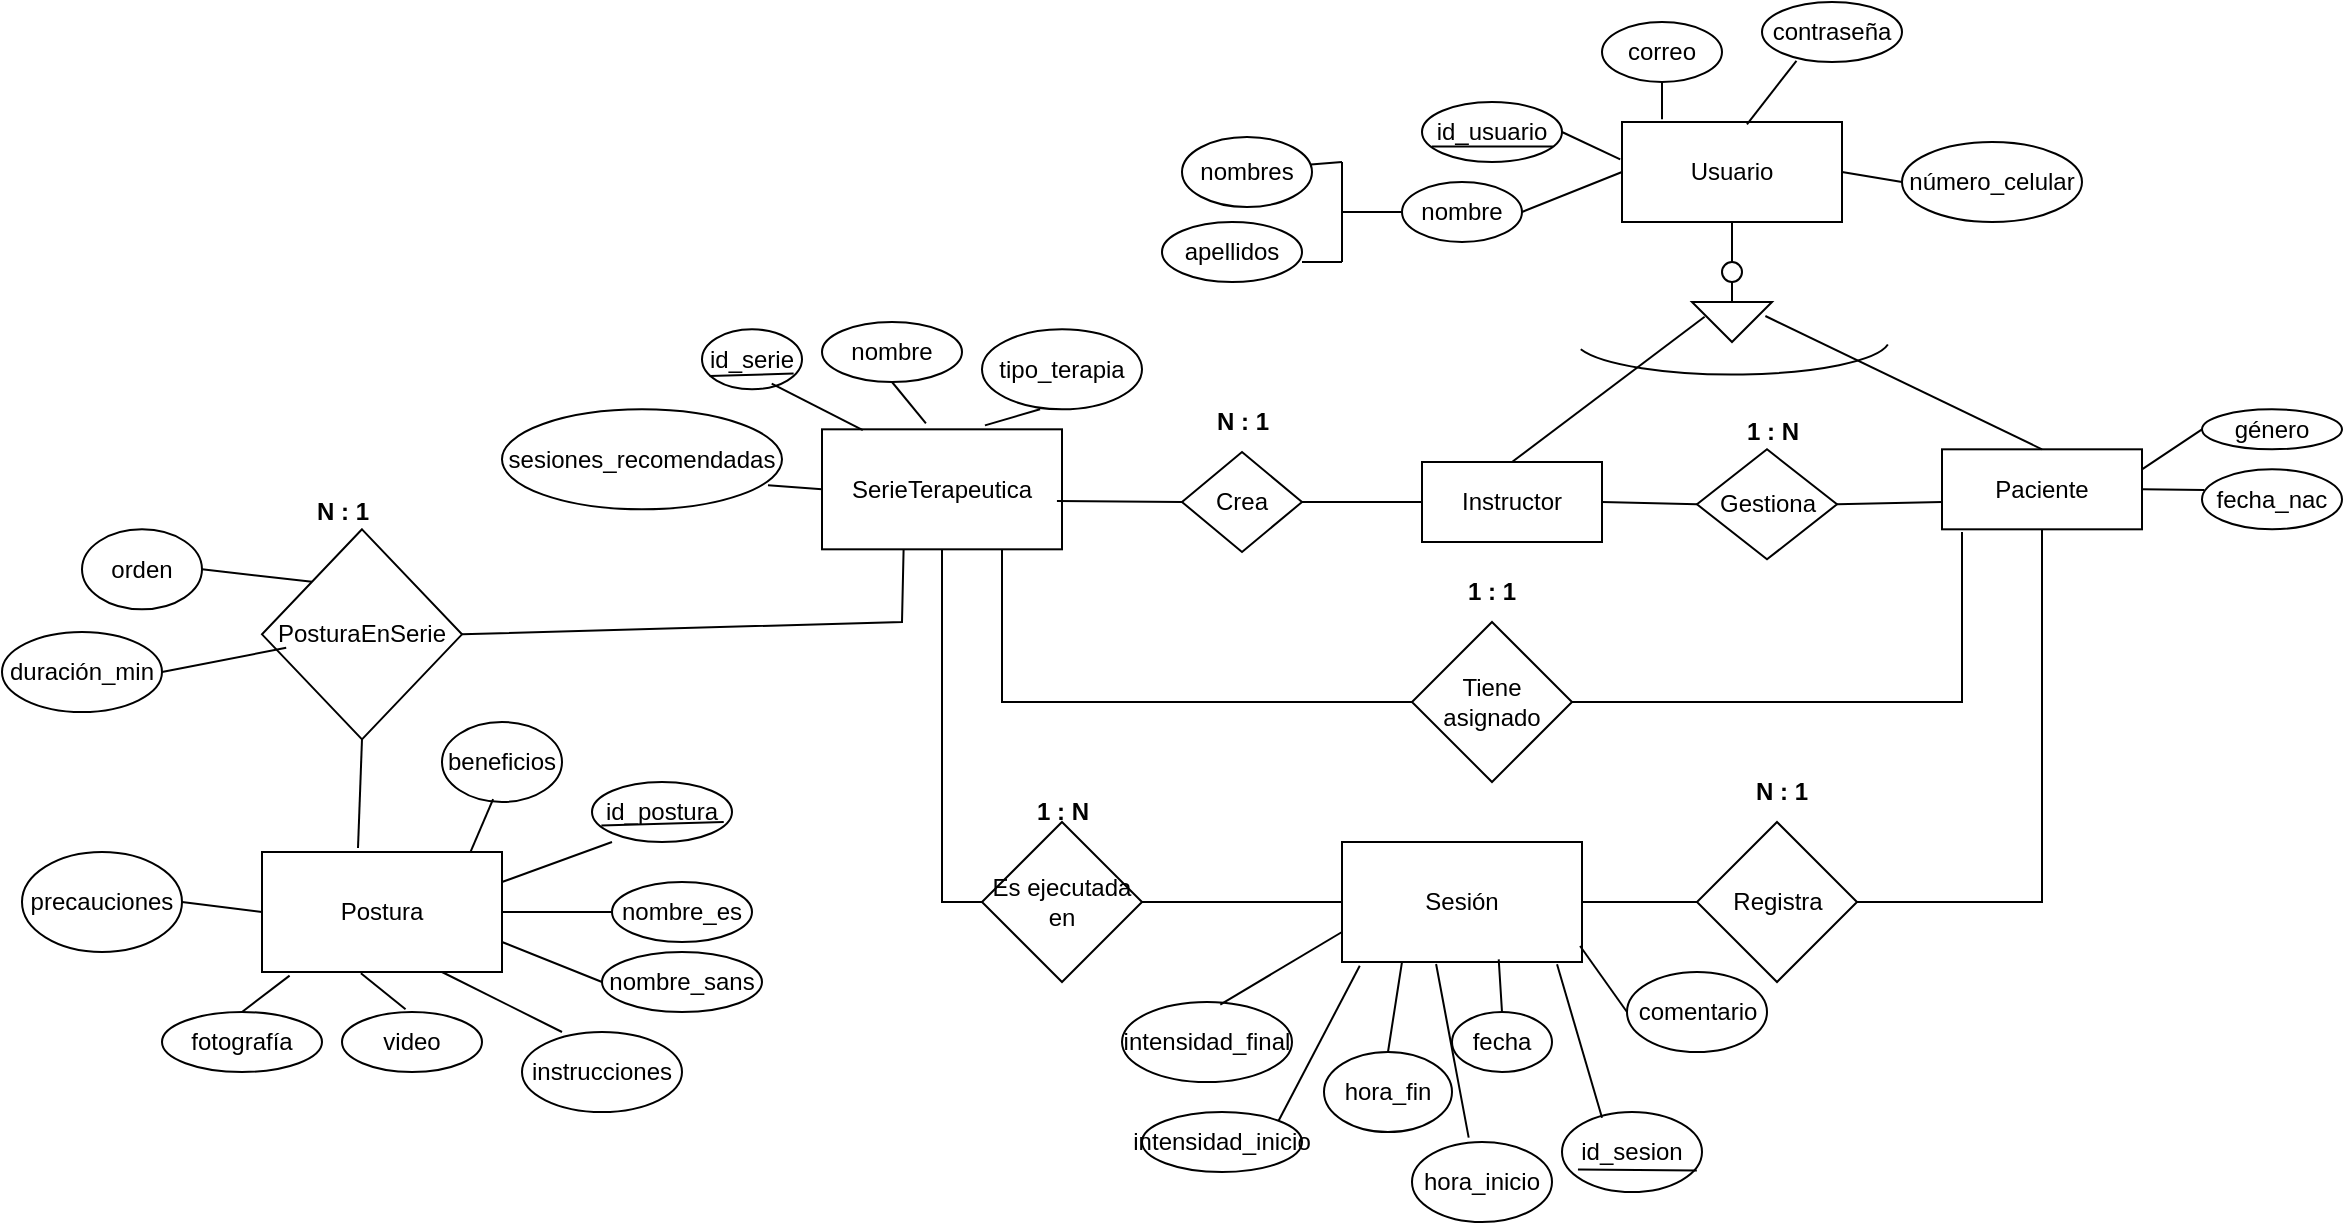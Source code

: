 <mxfile version="26.2.2">
  <diagram id="lAZnloyvhYRKS22VB88z" name="Página-2">
    <mxGraphModel dx="1855" dy="632" grid="1" gridSize="10" guides="1" tooltips="1" connect="1" arrows="1" fold="1" page="1" pageScale="1" pageWidth="827" pageHeight="1169" math="0" shadow="0">
      <root>
        <mxCell id="0" />
        <mxCell id="1" parent="0" />
        <mxCell id="BtsOsqSpoS8FUeU52O5m-1" value="Usuario" style="rounded=0;whiteSpace=wrap;html=1;" parent="1" vertex="1">
          <mxGeometry x="200" y="70" width="110" height="50" as="geometry" />
        </mxCell>
        <mxCell id="BtsOsqSpoS8FUeU52O5m-2" value="id_usuario" style="ellipse;whiteSpace=wrap;html=1;" parent="1" vertex="1">
          <mxGeometry x="100" y="60" width="70" height="30" as="geometry" />
        </mxCell>
        <mxCell id="BtsOsqSpoS8FUeU52O5m-3" value="" style="endArrow=none;html=1;rounded=0;entryX=0.935;entryY=0.74;entryDx=0;entryDy=0;exitX=0.07;exitY=0.74;exitDx=0;exitDy=0;exitPerimeter=0;entryPerimeter=0;" parent="1" source="BtsOsqSpoS8FUeU52O5m-2" target="BtsOsqSpoS8FUeU52O5m-2" edge="1">
          <mxGeometry width="50" height="50" relative="1" as="geometry">
            <mxPoint x="350" y="250.96" as="sourcePoint" />
            <mxPoint x="470" y="250" as="targetPoint" />
          </mxGeometry>
        </mxCell>
        <mxCell id="BtsOsqSpoS8FUeU52O5m-4" value="" style="endArrow=none;html=1;rounded=0;exitX=1;exitY=0.5;exitDx=0;exitDy=0;entryX=-0.008;entryY=0.373;entryDx=0;entryDy=0;entryPerimeter=0;" parent="1" source="BtsOsqSpoS8FUeU52O5m-2" target="BtsOsqSpoS8FUeU52O5m-1" edge="1">
          <mxGeometry width="50" height="50" relative="1" as="geometry">
            <mxPoint x="310" y="220" as="sourcePoint" />
            <mxPoint x="360" y="170" as="targetPoint" />
          </mxGeometry>
        </mxCell>
        <mxCell id="BtsOsqSpoS8FUeU52O5m-5" value="nombre" style="ellipse;whiteSpace=wrap;html=1;" parent="1" vertex="1">
          <mxGeometry x="90" y="100" width="60" height="30" as="geometry" />
        </mxCell>
        <mxCell id="BtsOsqSpoS8FUeU52O5m-6" value="" style="endArrow=none;html=1;rounded=0;exitX=1;exitY=0.5;exitDx=0;exitDy=0;entryX=0;entryY=0.5;entryDx=0;entryDy=0;" parent="1" source="BtsOsqSpoS8FUeU52O5m-5" target="BtsOsqSpoS8FUeU52O5m-1" edge="1">
          <mxGeometry width="50" height="50" relative="1" as="geometry">
            <mxPoint x="310" y="220" as="sourcePoint" />
            <mxPoint x="360" y="170" as="targetPoint" />
          </mxGeometry>
        </mxCell>
        <mxCell id="BtsOsqSpoS8FUeU52O5m-7" value="correo" style="ellipse;whiteSpace=wrap;html=1;" parent="1" vertex="1">
          <mxGeometry x="190" y="20" width="60" height="30" as="geometry" />
        </mxCell>
        <mxCell id="BtsOsqSpoS8FUeU52O5m-8" value="" style="endArrow=none;html=1;rounded=0;exitX=0.5;exitY=1;exitDx=0;exitDy=0;entryX=0.182;entryY=-0.027;entryDx=0;entryDy=0;entryPerimeter=0;" parent="1" source="BtsOsqSpoS8FUeU52O5m-7" target="BtsOsqSpoS8FUeU52O5m-1" edge="1">
          <mxGeometry width="50" height="50" relative="1" as="geometry">
            <mxPoint x="310" y="220" as="sourcePoint" />
            <mxPoint x="360" y="170" as="targetPoint" />
          </mxGeometry>
        </mxCell>
        <mxCell id="BtsOsqSpoS8FUeU52O5m-9" value="contraseña" style="ellipse;whiteSpace=wrap;html=1;" parent="1" vertex="1">
          <mxGeometry x="270" y="10" width="70" height="30" as="geometry" />
        </mxCell>
        <mxCell id="BtsOsqSpoS8FUeU52O5m-11" value="" style="endArrow=none;html=1;rounded=0;exitX=0.246;exitY=0.98;exitDx=0;exitDy=0;entryX=0.568;entryY=0.023;entryDx=0;entryDy=0;exitPerimeter=0;entryPerimeter=0;" parent="1" source="BtsOsqSpoS8FUeU52O5m-9" target="BtsOsqSpoS8FUeU52O5m-1" edge="1">
          <mxGeometry width="50" height="50" relative="1" as="geometry">
            <mxPoint x="310" y="220" as="sourcePoint" />
            <mxPoint x="360" y="170" as="targetPoint" />
          </mxGeometry>
        </mxCell>
        <mxCell id="BtsOsqSpoS8FUeU52O5m-12" value="Instructor" style="rounded=0;whiteSpace=wrap;html=1;" parent="1" vertex="1">
          <mxGeometry x="100" y="240" width="90" height="40" as="geometry" />
        </mxCell>
        <mxCell id="BtsOsqSpoS8FUeU52O5m-16" value="Paciente" style="rounded=0;whiteSpace=wrap;html=1;" parent="1" vertex="1">
          <mxGeometry x="360" y="233.66" width="100" height="40" as="geometry" />
        </mxCell>
        <mxCell id="BtsOsqSpoS8FUeU52O5m-17" value="" style="verticalLabelPosition=bottom;verticalAlign=top;html=1;shape=mxgraph.basic.arc;startAngle=0.523;endAngle=0.955;rotation=-90;" parent="1" vertex="1">
          <mxGeometry x="237.5" y="100" width="35" height="157.5" as="geometry" />
        </mxCell>
        <mxCell id="BtsOsqSpoS8FUeU52O5m-19" value="" style="ellipse;whiteSpace=wrap;html=1;aspect=fixed;" parent="1" vertex="1">
          <mxGeometry x="250" y="140" width="10" height="10" as="geometry" />
        </mxCell>
        <mxCell id="BtsOsqSpoS8FUeU52O5m-20" value="" style="endArrow=none;html=1;rounded=0;entryX=0.5;entryY=1;entryDx=0;entryDy=0;exitX=0.5;exitY=0;exitDx=0;exitDy=0;" parent="1" source="BtsOsqSpoS8FUeU52O5m-19" target="BtsOsqSpoS8FUeU52O5m-1" edge="1">
          <mxGeometry width="50" height="50" relative="1" as="geometry">
            <mxPoint x="250" y="200" as="sourcePoint" />
            <mxPoint x="300" y="150" as="targetPoint" />
          </mxGeometry>
        </mxCell>
        <mxCell id="BtsOsqSpoS8FUeU52O5m-21" value="" style="triangle;whiteSpace=wrap;html=1;rotation=90;" parent="1" vertex="1">
          <mxGeometry x="245" y="150" width="20" height="40" as="geometry" />
        </mxCell>
        <mxCell id="BtsOsqSpoS8FUeU52O5m-22" value="" style="endArrow=none;html=1;rounded=0;exitX=0;exitY=0.5;exitDx=0;exitDy=0;entryX=0.5;entryY=1;entryDx=0;entryDy=0;" parent="1" source="BtsOsqSpoS8FUeU52O5m-21" target="BtsOsqSpoS8FUeU52O5m-19" edge="1">
          <mxGeometry width="50" height="50" relative="1" as="geometry">
            <mxPoint x="270" y="180" as="sourcePoint" />
            <mxPoint x="320" y="130" as="targetPoint" />
          </mxGeometry>
        </mxCell>
        <mxCell id="BtsOsqSpoS8FUeU52O5m-23" value="" style="endArrow=none;html=1;rounded=0;entryX=0.369;entryY=0.842;entryDx=0;entryDy=0;entryPerimeter=0;exitX=0.5;exitY=0;exitDx=0;exitDy=0;" parent="1" source="BtsOsqSpoS8FUeU52O5m-12" target="BtsOsqSpoS8FUeU52O5m-21" edge="1">
          <mxGeometry width="50" height="50" relative="1" as="geometry">
            <mxPoint x="140" y="230" as="sourcePoint" />
            <mxPoint x="190" y="180" as="targetPoint" />
          </mxGeometry>
        </mxCell>
        <mxCell id="BtsOsqSpoS8FUeU52O5m-24" value="" style="endArrow=none;html=1;rounded=0;entryX=0.5;entryY=0;entryDx=0;entryDy=0;exitX=0.35;exitY=0.083;exitDx=0;exitDy=0;exitPerimeter=0;" parent="1" source="BtsOsqSpoS8FUeU52O5m-21" target="BtsOsqSpoS8FUeU52O5m-16" edge="1">
          <mxGeometry width="50" height="50" relative="1" as="geometry">
            <mxPoint x="309.68" y="170.0" as="sourcePoint" />
            <mxPoint x="330" y="153.66" as="targetPoint" />
          </mxGeometry>
        </mxCell>
        <mxCell id="c_n3ffPZWZoebz6HedA8-1" value="Gestiona" style="rhombus;whiteSpace=wrap;html=1;" parent="1" vertex="1">
          <mxGeometry x="237.5" y="233.66" width="70" height="55" as="geometry" />
        </mxCell>
        <mxCell id="c_n3ffPZWZoebz6HedA8-5" value="" style="endArrow=none;html=1;rounded=0;exitX=1;exitY=0.5;exitDx=0;exitDy=0;entryX=0;entryY=0.5;entryDx=0;entryDy=0;" parent="1" source="BtsOsqSpoS8FUeU52O5m-12" target="c_n3ffPZWZoebz6HedA8-1" edge="1">
          <mxGeometry width="50" height="50" relative="1" as="geometry">
            <mxPoint x="370" y="270" as="sourcePoint" />
            <mxPoint x="420" y="220" as="targetPoint" />
            <Array as="points" />
          </mxGeometry>
        </mxCell>
        <mxCell id="c_n3ffPZWZoebz6HedA8-6" value="" style="endArrow=none;html=1;rounded=0;exitX=1;exitY=0.5;exitDx=0;exitDy=0;entryX=0;entryY=0.659;entryDx=0;entryDy=0;entryPerimeter=0;" parent="1" source="c_n3ffPZWZoebz6HedA8-1" target="BtsOsqSpoS8FUeU52O5m-16" edge="1">
          <mxGeometry width="50" height="50" relative="1" as="geometry">
            <mxPoint x="320" y="341.16" as="sourcePoint" />
            <mxPoint x="370" y="273.66" as="targetPoint" />
            <Array as="points" />
          </mxGeometry>
        </mxCell>
        <mxCell id="c_n3ffPZWZoebz6HedA8-7" value="&lt;b&gt;1 : N&lt;/b&gt;" style="text;html=1;align=center;verticalAlign=middle;resizable=0;points=[];autosize=1;strokeColor=none;fillColor=none;" parent="1" vertex="1">
          <mxGeometry x="250" y="210" width="50" height="30" as="geometry" />
        </mxCell>
        <mxCell id="rjI9Mzc1XHFWcVS8jRBN-1" value="fecha_nac" style="ellipse;whiteSpace=wrap;html=1;" parent="1" vertex="1">
          <mxGeometry x="490" y="243.66" width="70" height="30" as="geometry" />
        </mxCell>
        <mxCell id="rjI9Mzc1XHFWcVS8jRBN-2" value="" style="endArrow=none;html=1;rounded=0;entryX=0.017;entryY=0.344;entryDx=0;entryDy=0;entryPerimeter=0;exitX=1;exitY=0.5;exitDx=0;exitDy=0;" parent="1" source="BtsOsqSpoS8FUeU52O5m-16" target="rjI9Mzc1XHFWcVS8jRBN-1" edge="1">
          <mxGeometry width="50" height="50" relative="1" as="geometry">
            <mxPoint x="400" y="203.66" as="sourcePoint" />
            <mxPoint x="450" y="153.66" as="targetPoint" />
          </mxGeometry>
        </mxCell>
        <mxCell id="NIFG1Vfks2P-AFJQT_E5-1" value="género" style="ellipse;whiteSpace=wrap;html=1;" parent="1" vertex="1">
          <mxGeometry x="490" y="213.66" width="70" height="20" as="geometry" />
        </mxCell>
        <mxCell id="NIFG1Vfks2P-AFJQT_E5-2" value="" style="endArrow=none;html=1;rounded=0;entryX=0;entryY=0.5;entryDx=0;entryDy=0;exitX=1;exitY=0.25;exitDx=0;exitDy=0;" parent="1" source="BtsOsqSpoS8FUeU52O5m-16" target="NIFG1Vfks2P-AFJQT_E5-1" edge="1">
          <mxGeometry width="50" height="50" relative="1" as="geometry">
            <mxPoint x="400" y="203.66" as="sourcePoint" />
            <mxPoint x="450" y="153.66" as="targetPoint" />
          </mxGeometry>
        </mxCell>
        <mxCell id="NIFG1Vfks2P-AFJQT_E5-3" value="Crea" style="rhombus;whiteSpace=wrap;html=1;" parent="1" vertex="1">
          <mxGeometry x="-20" y="235" width="60" height="50" as="geometry" />
        </mxCell>
        <mxCell id="NIFG1Vfks2P-AFJQT_E5-6" value="&lt;b&gt;N : 1&lt;/b&gt;" style="text;html=1;align=center;verticalAlign=middle;resizable=0;points=[];autosize=1;strokeColor=none;fillColor=none;" parent="1" vertex="1">
          <mxGeometry x="-15" y="205" width="50" height="30" as="geometry" />
        </mxCell>
        <mxCell id="NIFG1Vfks2P-AFJQT_E5-8" value="SerieTerapeutica" style="rounded=0;whiteSpace=wrap;html=1;" parent="1" vertex="1">
          <mxGeometry x="-200" y="223.66" width="120" height="60" as="geometry" />
        </mxCell>
        <mxCell id="NIFG1Vfks2P-AFJQT_E5-9" value="id_serie" style="ellipse;whiteSpace=wrap;html=1;" parent="1" vertex="1">
          <mxGeometry x="-260" y="173.66" width="50" height="30" as="geometry" />
        </mxCell>
        <mxCell id="NIFG1Vfks2P-AFJQT_E5-10" value="" style="endArrow=none;html=1;rounded=0;entryX=0.916;entryY=0.737;entryDx=0;entryDy=0;entryPerimeter=0;exitX=0.076;exitY=0.777;exitDx=0;exitDy=0;exitPerimeter=0;" parent="1" source="NIFG1Vfks2P-AFJQT_E5-9" target="NIFG1Vfks2P-AFJQT_E5-9" edge="1">
          <mxGeometry width="50" height="50" relative="1" as="geometry">
            <mxPoint x="-258.6" y="180.44" as="sourcePoint" />
            <mxPoint x="-210.0" y="180.44" as="targetPoint" />
          </mxGeometry>
        </mxCell>
        <mxCell id="NIFG1Vfks2P-AFJQT_E5-11" value="" style="endArrow=none;html=1;rounded=0;entryX=0.697;entryY=0.905;entryDx=0;entryDy=0;entryPerimeter=0;exitX=0.17;exitY=0.006;exitDx=0;exitDy=0;exitPerimeter=0;" parent="1" source="NIFG1Vfks2P-AFJQT_E5-8" target="NIFG1Vfks2P-AFJQT_E5-9" edge="1">
          <mxGeometry width="50" height="50" relative="1" as="geometry">
            <mxPoint x="-200" y="230" as="sourcePoint" />
            <mxPoint x="-150" y="180" as="targetPoint" />
          </mxGeometry>
        </mxCell>
        <mxCell id="NIFG1Vfks2P-AFJQT_E5-12" value="nombre" style="ellipse;whiteSpace=wrap;html=1;" parent="1" vertex="1">
          <mxGeometry x="-200" y="170" width="70" height="30" as="geometry" />
        </mxCell>
        <mxCell id="NIFG1Vfks2P-AFJQT_E5-13" value="" style="endArrow=none;html=1;rounded=0;entryX=0.5;entryY=1;entryDx=0;entryDy=0;exitX=0.433;exitY=-0.05;exitDx=0;exitDy=0;exitPerimeter=0;" parent="1" source="NIFG1Vfks2P-AFJQT_E5-8" target="NIFG1Vfks2P-AFJQT_E5-12" edge="1">
          <mxGeometry width="50" height="50" relative="1" as="geometry">
            <mxPoint x="120" y="270" as="sourcePoint" />
            <mxPoint x="170" y="220" as="targetPoint" />
          </mxGeometry>
        </mxCell>
        <mxCell id="NIFG1Vfks2P-AFJQT_E5-14" value="tipo_terapia" style="ellipse;whiteSpace=wrap;html=1;" parent="1" vertex="1">
          <mxGeometry x="-120" y="173.66" width="80" height="40" as="geometry" />
        </mxCell>
        <mxCell id="NIFG1Vfks2P-AFJQT_E5-15" value="" style="endArrow=none;html=1;rounded=0;entryX=0.363;entryY=1;entryDx=0;entryDy=0;entryPerimeter=0;exitX=0.679;exitY=-0.033;exitDx=0;exitDy=0;exitPerimeter=0;" parent="1" source="NIFG1Vfks2P-AFJQT_E5-8" target="NIFG1Vfks2P-AFJQT_E5-14" edge="1">
          <mxGeometry width="50" height="50" relative="1" as="geometry">
            <mxPoint x="120" y="300" as="sourcePoint" />
            <mxPoint x="170" y="250" as="targetPoint" />
          </mxGeometry>
        </mxCell>
        <mxCell id="NIFG1Vfks2P-AFJQT_E5-16" value="sesiones_recomendadas" style="ellipse;whiteSpace=wrap;html=1;" parent="1" vertex="1">
          <mxGeometry x="-360" y="213.66" width="140" height="50" as="geometry" />
        </mxCell>
        <mxCell id="NIFG1Vfks2P-AFJQT_E5-17" value="" style="endArrow=none;html=1;rounded=0;entryX=0;entryY=0.5;entryDx=0;entryDy=0;exitX=0.95;exitY=0.76;exitDx=0;exitDy=0;exitPerimeter=0;" parent="1" source="NIFG1Vfks2P-AFJQT_E5-16" target="NIFG1Vfks2P-AFJQT_E5-8" edge="1">
          <mxGeometry width="50" height="50" relative="1" as="geometry">
            <mxPoint x="120" y="300" as="sourcePoint" />
            <mxPoint x="170" y="250" as="targetPoint" />
          </mxGeometry>
        </mxCell>
        <mxCell id="NIFG1Vfks2P-AFJQT_E5-18" value="Postura" style="rounded=0;whiteSpace=wrap;html=1;" parent="1" vertex="1">
          <mxGeometry x="-480" y="435" width="120" height="60" as="geometry" />
        </mxCell>
        <mxCell id="NIFG1Vfks2P-AFJQT_E5-19" value="id_postura" style="ellipse;whiteSpace=wrap;html=1;" parent="1" vertex="1">
          <mxGeometry x="-315" y="400" width="70" height="30" as="geometry" />
        </mxCell>
        <mxCell id="NIFG1Vfks2P-AFJQT_E5-20" value="" style="endArrow=none;html=1;rounded=0;entryX=0;entryY=0.5;entryDx=0;entryDy=0;exitX=1;exitY=0.25;exitDx=0;exitDy=0;" parent="1" source="NIFG1Vfks2P-AFJQT_E5-18" edge="1">
          <mxGeometry width="50" height="50" relative="1" as="geometry">
            <mxPoint x="-660" y="325" as="sourcePoint" />
            <mxPoint x="-305.0" y="430" as="targetPoint" />
          </mxGeometry>
        </mxCell>
        <mxCell id="NIFG1Vfks2P-AFJQT_E5-21" value="nombre_es" style="ellipse;whiteSpace=wrap;html=1;" parent="1" vertex="1">
          <mxGeometry x="-305" y="450" width="70" height="30" as="geometry" />
        </mxCell>
        <mxCell id="NIFG1Vfks2P-AFJQT_E5-22" value="" style="endArrow=none;html=1;rounded=0;exitX=0.067;exitY=0.725;exitDx=0;exitDy=0;exitPerimeter=0;entryX=0.941;entryY=0.668;entryDx=0;entryDy=0;entryPerimeter=0;" parent="1" source="NIFG1Vfks2P-AFJQT_E5-19" target="NIFG1Vfks2P-AFJQT_E5-19" edge="1">
          <mxGeometry width="50" height="50" relative="1" as="geometry">
            <mxPoint x="-670" y="310" as="sourcePoint" />
            <mxPoint x="-260" y="420" as="targetPoint" />
          </mxGeometry>
        </mxCell>
        <mxCell id="NIFG1Vfks2P-AFJQT_E5-23" value="" style="endArrow=none;html=1;rounded=0;entryX=0;entryY=0.5;entryDx=0;entryDy=0;exitX=1;exitY=0.5;exitDx=0;exitDy=0;" parent="1" source="NIFG1Vfks2P-AFJQT_E5-18" target="NIFG1Vfks2P-AFJQT_E5-21" edge="1">
          <mxGeometry width="50" height="50" relative="1" as="geometry">
            <mxPoint x="-357" y="465" as="sourcePoint" />
            <mxPoint x="-430" y="355" as="targetPoint" />
          </mxGeometry>
        </mxCell>
        <mxCell id="NIFG1Vfks2P-AFJQT_E5-24" value="nombre_sans" style="ellipse;whiteSpace=wrap;html=1;" parent="1" vertex="1">
          <mxGeometry x="-310" y="485" width="80" height="30" as="geometry" />
        </mxCell>
        <mxCell id="NIFG1Vfks2P-AFJQT_E5-25" value="" style="endArrow=none;html=1;rounded=0;entryX=1;entryY=0.75;entryDx=0;entryDy=0;exitX=0;exitY=0.5;exitDx=0;exitDy=0;" parent="1" source="NIFG1Vfks2P-AFJQT_E5-24" target="NIFG1Vfks2P-AFJQT_E5-18" edge="1">
          <mxGeometry width="50" height="50" relative="1" as="geometry">
            <mxPoint x="-480" y="405" as="sourcePoint" />
            <mxPoint x="-430" y="355" as="targetPoint" />
          </mxGeometry>
        </mxCell>
        <mxCell id="NIFG1Vfks2P-AFJQT_E5-26" value="fotografía" style="ellipse;whiteSpace=wrap;html=1;" parent="1" vertex="1">
          <mxGeometry x="-530" y="515" width="80" height="30" as="geometry" />
        </mxCell>
        <mxCell id="NIFG1Vfks2P-AFJQT_E5-27" value="" style="endArrow=none;html=1;rounded=0;entryX=0.5;entryY=0;entryDx=0;entryDy=0;exitX=0.115;exitY=1.03;exitDx=0;exitDy=0;exitPerimeter=0;" parent="1" source="NIFG1Vfks2P-AFJQT_E5-18" target="NIFG1Vfks2P-AFJQT_E5-26" edge="1">
          <mxGeometry width="50" height="50" relative="1" as="geometry">
            <mxPoint x="-410" y="475" as="sourcePoint" />
            <mxPoint x="-360" y="425" as="targetPoint" />
          </mxGeometry>
        </mxCell>
        <mxCell id="NIFG1Vfks2P-AFJQT_E5-28" value="video" style="ellipse;whiteSpace=wrap;html=1;" parent="1" vertex="1">
          <mxGeometry x="-440" y="515" width="70" height="30" as="geometry" />
        </mxCell>
        <mxCell id="NIFG1Vfks2P-AFJQT_E5-30" value="" style="endArrow=none;html=1;rounded=0;exitX=0.454;exitY=-0.047;exitDx=0;exitDy=0;exitPerimeter=0;entryX=0.412;entryY=1.01;entryDx=0;entryDy=0;entryPerimeter=0;" parent="1" source="NIFG1Vfks2P-AFJQT_E5-28" target="NIFG1Vfks2P-AFJQT_E5-18" edge="1">
          <mxGeometry width="50" height="50" relative="1" as="geometry">
            <mxPoint x="-440" y="495" as="sourcePoint" />
            <mxPoint x="-390" y="445" as="targetPoint" />
          </mxGeometry>
        </mxCell>
        <mxCell id="NIFG1Vfks2P-AFJQT_E5-31" value="instrucciones" style="ellipse;whiteSpace=wrap;html=1;" parent="1" vertex="1">
          <mxGeometry x="-350" y="525" width="80" height="40" as="geometry" />
        </mxCell>
        <mxCell id="NIFG1Vfks2P-AFJQT_E5-32" value="" style="endArrow=none;html=1;rounded=0;entryX=0.25;entryY=0;entryDx=0;entryDy=0;entryPerimeter=0;exitX=0.75;exitY=1;exitDx=0;exitDy=0;" parent="1" source="NIFG1Vfks2P-AFJQT_E5-18" target="NIFG1Vfks2P-AFJQT_E5-31" edge="1">
          <mxGeometry width="50" height="50" relative="1" as="geometry">
            <mxPoint x="-420" y="505" as="sourcePoint" />
            <mxPoint x="-370" y="455" as="targetPoint" />
          </mxGeometry>
        </mxCell>
        <mxCell id="NIFG1Vfks2P-AFJQT_E5-33" value="beneficios" style="ellipse;whiteSpace=wrap;html=1;" parent="1" vertex="1">
          <mxGeometry x="-390" y="370" width="60" height="40" as="geometry" />
        </mxCell>
        <mxCell id="NIFG1Vfks2P-AFJQT_E5-34" value="" style="endArrow=none;html=1;rounded=0;entryX=0.426;entryY=0.963;entryDx=0;entryDy=0;entryPerimeter=0;exitX=0.868;exitY=0.003;exitDx=0;exitDy=0;exitPerimeter=0;" parent="1" source="NIFG1Vfks2P-AFJQT_E5-18" target="NIFG1Vfks2P-AFJQT_E5-33" edge="1">
          <mxGeometry width="50" height="50" relative="1" as="geometry">
            <mxPoint x="-430" y="490" as="sourcePoint" />
            <mxPoint x="-380" y="440" as="targetPoint" />
          </mxGeometry>
        </mxCell>
        <mxCell id="NIFG1Vfks2P-AFJQT_E5-35" value="Sesión" style="rounded=0;whiteSpace=wrap;html=1;" parent="1" vertex="1">
          <mxGeometry x="60" y="430" width="120" height="60" as="geometry" />
        </mxCell>
        <mxCell id="NIFG1Vfks2P-AFJQT_E5-36" value="id_sesion" style="ellipse;whiteSpace=wrap;html=1;" parent="1" vertex="1">
          <mxGeometry x="170" y="565" width="70" height="40" as="geometry" />
        </mxCell>
        <mxCell id="NIFG1Vfks2P-AFJQT_E5-37" value="" style="endArrow=none;html=1;rounded=0;entryX=0.963;entryY=0.732;entryDx=0;entryDy=0;entryPerimeter=0;exitX=0.114;exitY=0.718;exitDx=0;exitDy=0;exitPerimeter=0;" parent="1" source="NIFG1Vfks2P-AFJQT_E5-36" target="NIFG1Vfks2P-AFJQT_E5-36" edge="1">
          <mxGeometry width="50" height="50" relative="1" as="geometry">
            <mxPoint x="-135.5" y="375" as="sourcePoint" />
            <mxPoint x="-85.5" y="325" as="targetPoint" />
          </mxGeometry>
        </mxCell>
        <mxCell id="NIFG1Vfks2P-AFJQT_E5-38" value="" style="endArrow=none;html=1;rounded=0;entryX=0.286;entryY=0.071;entryDx=0;entryDy=0;entryPerimeter=0;exitX=0.896;exitY=1.019;exitDx=0;exitDy=0;exitPerimeter=0;" parent="1" source="NIFG1Vfks2P-AFJQT_E5-35" target="NIFG1Vfks2P-AFJQT_E5-36" edge="1">
          <mxGeometry width="50" height="50" relative="1" as="geometry">
            <mxPoint x="44.5" y="445" as="sourcePoint" />
            <mxPoint x="94.5" y="395" as="targetPoint" />
          </mxGeometry>
        </mxCell>
        <mxCell id="NIFG1Vfks2P-AFJQT_E5-40" value="fecha" style="ellipse;whiteSpace=wrap;html=1;" parent="1" vertex="1">
          <mxGeometry x="115" y="515" width="50" height="30" as="geometry" />
        </mxCell>
        <mxCell id="NIFG1Vfks2P-AFJQT_E5-41" value="" style="endArrow=none;html=1;rounded=0;entryX=0.5;entryY=0;entryDx=0;entryDy=0;exitX=0.653;exitY=0.978;exitDx=0;exitDy=0;exitPerimeter=0;" parent="1" source="NIFG1Vfks2P-AFJQT_E5-35" target="NIFG1Vfks2P-AFJQT_E5-40" edge="1">
          <mxGeometry width="50" height="50" relative="1" as="geometry">
            <mxPoint x="-165.5" y="365" as="sourcePoint" />
            <mxPoint x="-115.5" y="315" as="targetPoint" />
          </mxGeometry>
        </mxCell>
        <mxCell id="NIFG1Vfks2P-AFJQT_E5-42" value="hora_inicio" style="ellipse;whiteSpace=wrap;html=1;" parent="1" vertex="1">
          <mxGeometry x="95" y="580" width="70" height="40" as="geometry" />
        </mxCell>
        <mxCell id="NIFG1Vfks2P-AFJQT_E5-43" value="" style="endArrow=none;html=1;rounded=0;entryX=0.405;entryY=-0.054;entryDx=0;entryDy=0;entryPerimeter=0;exitX=0.392;exitY=1.017;exitDx=0;exitDy=0;exitPerimeter=0;" parent="1" source="NIFG1Vfks2P-AFJQT_E5-35" target="NIFG1Vfks2P-AFJQT_E5-42" edge="1">
          <mxGeometry width="50" height="50" relative="1" as="geometry">
            <mxPoint x="-165.5" y="365" as="sourcePoint" />
            <mxPoint x="-115.5" y="315" as="targetPoint" />
          </mxGeometry>
        </mxCell>
        <mxCell id="NIFG1Vfks2P-AFJQT_E5-44" value="hora_fin" style="ellipse;whiteSpace=wrap;html=1;" parent="1" vertex="1">
          <mxGeometry x="51" y="535" width="64" height="40" as="geometry" />
        </mxCell>
        <mxCell id="NIFG1Vfks2P-AFJQT_E5-45" value="" style="endArrow=none;html=1;rounded=0;entryX=0.25;entryY=1;entryDx=0;entryDy=0;exitX=0.5;exitY=0;exitDx=0;exitDy=0;" parent="1" source="NIFG1Vfks2P-AFJQT_E5-44" target="NIFG1Vfks2P-AFJQT_E5-35" edge="1">
          <mxGeometry width="50" height="50" relative="1" as="geometry">
            <mxPoint x="14.5" y="580" as="sourcePoint" />
            <mxPoint x="64.5" y="530" as="targetPoint" />
          </mxGeometry>
        </mxCell>
        <mxCell id="NIFG1Vfks2P-AFJQT_E5-50" value="PosturaEnSerie" style="rhombus;whiteSpace=wrap;html=1;" parent="1" vertex="1">
          <mxGeometry x="-480" y="273.66" width="100" height="105" as="geometry" />
        </mxCell>
        <mxCell id="NIFG1Vfks2P-AFJQT_E5-51" value="" style="endArrow=none;html=1;rounded=0;exitX=0.34;exitY=1;exitDx=0;exitDy=0;entryX=1;entryY=0.5;entryDx=0;entryDy=0;exitPerimeter=0;" parent="1" source="NIFG1Vfks2P-AFJQT_E5-8" target="NIFG1Vfks2P-AFJQT_E5-50" edge="1">
          <mxGeometry width="50" height="50" relative="1" as="geometry">
            <mxPoint x="80" y="370" as="sourcePoint" />
            <mxPoint x="-400" y="310" as="targetPoint" />
            <Array as="points">
              <mxPoint x="-160" y="320" />
            </Array>
          </mxGeometry>
        </mxCell>
        <mxCell id="NIFG1Vfks2P-AFJQT_E5-52" value="" style="endArrow=none;html=1;rounded=0;entryX=0.5;entryY=1;entryDx=0;entryDy=0;exitX=0.4;exitY=-0.033;exitDx=0;exitDy=0;exitPerimeter=0;" parent="1" source="NIFG1Vfks2P-AFJQT_E5-18" target="NIFG1Vfks2P-AFJQT_E5-50" edge="1">
          <mxGeometry width="50" height="50" relative="1" as="geometry">
            <mxPoint x="-80" y="380" as="sourcePoint" />
            <mxPoint x="-30" y="330" as="targetPoint" />
          </mxGeometry>
        </mxCell>
        <mxCell id="NIFG1Vfks2P-AFJQT_E5-53" value="Tiene asignado" style="rhombus;whiteSpace=wrap;html=1;" parent="1" vertex="1">
          <mxGeometry x="95" y="320" width="80" height="80" as="geometry" />
        </mxCell>
        <mxCell id="NIFG1Vfks2P-AFJQT_E5-55" value="" style="endArrow=none;html=1;rounded=0;exitX=0;exitY=0.5;exitDx=0;exitDy=0;" parent="1" source="NIFG1Vfks2P-AFJQT_E5-53" edge="1">
          <mxGeometry width="50" height="50" relative="1" as="geometry">
            <mxPoint x="-50" y="475" as="sourcePoint" />
            <mxPoint x="-110" y="284" as="targetPoint" />
            <Array as="points">
              <mxPoint x="-110" y="360" />
            </Array>
          </mxGeometry>
        </mxCell>
        <mxCell id="NIFG1Vfks2P-AFJQT_E5-56" value="" style="endArrow=none;html=1;rounded=0;exitX=1;exitY=0.5;exitDx=0;exitDy=0;" parent="1" source="NIFG1Vfks2P-AFJQT_E5-53" edge="1">
          <mxGeometry width="50" height="50" relative="1" as="geometry">
            <mxPoint x="150" y="413.66" as="sourcePoint" />
            <mxPoint x="370" y="275" as="targetPoint" />
            <Array as="points">
              <mxPoint x="290" y="360" />
              <mxPoint x="360" y="360" />
              <mxPoint x="370" y="360" />
              <mxPoint x="370" y="340" />
            </Array>
          </mxGeometry>
        </mxCell>
        <mxCell id="NIFG1Vfks2P-AFJQT_E5-57" value="&lt;b&gt;1 : 1&lt;/b&gt;" style="text;html=1;align=center;verticalAlign=middle;whiteSpace=wrap;rounded=0;" parent="1" vertex="1">
          <mxGeometry x="105" y="290" width="60" height="30" as="geometry" />
        </mxCell>
        <mxCell id="NIFG1Vfks2P-AFJQT_E5-61" value="" style="endArrow=none;html=1;rounded=0;entryX=0;entryY=0.5;entryDx=0;entryDy=0;exitX=1;exitY=0.5;exitDx=0;exitDy=0;" parent="1" source="NIFG1Vfks2P-AFJQT_E5-3" target="BtsOsqSpoS8FUeU52O5m-12" edge="1">
          <mxGeometry width="50" height="50" relative="1" as="geometry">
            <mxPoint x="-20" y="320" as="sourcePoint" />
            <mxPoint x="30" y="270" as="targetPoint" />
          </mxGeometry>
        </mxCell>
        <mxCell id="NIFG1Vfks2P-AFJQT_E5-62" value="" style="endArrow=none;html=1;rounded=0;entryX=0.979;entryY=0.597;entryDx=0;entryDy=0;exitX=0;exitY=0.5;exitDx=0;exitDy=0;entryPerimeter=0;" parent="1" source="NIFG1Vfks2P-AFJQT_E5-3" target="NIFG1Vfks2P-AFJQT_E5-8" edge="1">
          <mxGeometry width="50" height="50" relative="1" as="geometry">
            <mxPoint x="-20" y="320" as="sourcePoint" />
            <mxPoint x="30" y="270" as="targetPoint" />
          </mxGeometry>
        </mxCell>
        <mxCell id="NIFG1Vfks2P-AFJQT_E5-63" value="&lt;b&gt;N : 1&lt;/b&gt;" style="text;html=1;align=center;verticalAlign=middle;resizable=0;points=[];autosize=1;strokeColor=none;fillColor=none;" parent="1" vertex="1">
          <mxGeometry x="-465" y="250" width="50" height="30" as="geometry" />
        </mxCell>
        <mxCell id="NIFG1Vfks2P-AFJQT_E5-66" value="Registra" style="rhombus;whiteSpace=wrap;html=1;" parent="1" vertex="1">
          <mxGeometry x="237.5" y="420" width="80" height="80" as="geometry" />
        </mxCell>
        <mxCell id="NIFG1Vfks2P-AFJQT_E5-67" value="" style="endArrow=none;html=1;rounded=0;entryX=0.5;entryY=1;entryDx=0;entryDy=0;exitX=1;exitY=0.5;exitDx=0;exitDy=0;" parent="1" source="NIFG1Vfks2P-AFJQT_E5-66" target="BtsOsqSpoS8FUeU52O5m-16" edge="1">
          <mxGeometry width="50" height="50" relative="1" as="geometry">
            <mxPoint x="20" y="430" as="sourcePoint" />
            <mxPoint x="70" y="380" as="targetPoint" />
            <Array as="points">
              <mxPoint x="410" y="460" />
            </Array>
          </mxGeometry>
        </mxCell>
        <mxCell id="NIFG1Vfks2P-AFJQT_E5-68" value="" style="endArrow=none;html=1;rounded=0;entryX=0;entryY=0.5;entryDx=0;entryDy=0;exitX=1;exitY=0.5;exitDx=0;exitDy=0;" parent="1" source="NIFG1Vfks2P-AFJQT_E5-35" target="NIFG1Vfks2P-AFJQT_E5-66" edge="1">
          <mxGeometry width="50" height="50" relative="1" as="geometry">
            <mxPoint x="20" y="430" as="sourcePoint" />
            <mxPoint x="70" y="380" as="targetPoint" />
          </mxGeometry>
        </mxCell>
        <mxCell id="NIFG1Vfks2P-AFJQT_E5-69" value="&lt;b&gt;N : 1&lt;/b&gt;" style="text;html=1;align=center;verticalAlign=middle;whiteSpace=wrap;rounded=0;" parent="1" vertex="1">
          <mxGeometry x="250" y="390" width="60" height="30" as="geometry" />
        </mxCell>
        <mxCell id="NIFG1Vfks2P-AFJQT_E5-70" value="Es ejecutada en" style="rhombus;whiteSpace=wrap;html=1;" parent="1" vertex="1">
          <mxGeometry x="-120" y="420" width="80" height="80" as="geometry" />
        </mxCell>
        <mxCell id="NIFG1Vfks2P-AFJQT_E5-71" value="" style="endArrow=none;html=1;rounded=0;entryX=0;entryY=0.5;entryDx=0;entryDy=0;exitX=1;exitY=0.5;exitDx=0;exitDy=0;" parent="1" source="NIFG1Vfks2P-AFJQT_E5-70" target="NIFG1Vfks2P-AFJQT_E5-35" edge="1">
          <mxGeometry width="50" height="50" relative="1" as="geometry">
            <mxPoint x="-30" y="450" as="sourcePoint" />
            <mxPoint x="20" y="400" as="targetPoint" />
          </mxGeometry>
        </mxCell>
        <mxCell id="NIFG1Vfks2P-AFJQT_E5-72" value="" style="endArrow=none;html=1;rounded=0;entryX=0.5;entryY=1;entryDx=0;entryDy=0;exitX=0;exitY=0.5;exitDx=0;exitDy=0;" parent="1" source="NIFG1Vfks2P-AFJQT_E5-70" target="NIFG1Vfks2P-AFJQT_E5-8" edge="1">
          <mxGeometry width="50" height="50" relative="1" as="geometry">
            <mxPoint x="-30" y="450" as="sourcePoint" />
            <mxPoint x="20" y="400" as="targetPoint" />
            <Array as="points">
              <mxPoint x="-140" y="460" />
            </Array>
          </mxGeometry>
        </mxCell>
        <mxCell id="NIFG1Vfks2P-AFJQT_E5-73" value="&lt;b&gt;1 : N&lt;/b&gt;" style="text;html=1;align=center;verticalAlign=middle;resizable=0;points=[];autosize=1;strokeColor=none;fillColor=none;" parent="1" vertex="1">
          <mxGeometry x="-105" y="400" width="50" height="30" as="geometry" />
        </mxCell>
        <mxCell id="XY5U86VY-COkkylHjKYg-1" value="orden" style="ellipse;whiteSpace=wrap;html=1;" parent="1" vertex="1">
          <mxGeometry x="-570" y="273.66" width="60" height="40" as="geometry" />
        </mxCell>
        <mxCell id="XY5U86VY-COkkylHjKYg-2" value="" style="endArrow=none;html=1;rounded=0;entryX=1;entryY=0.5;entryDx=0;entryDy=0;exitX=0;exitY=0;exitDx=0;exitDy=0;" parent="1" source="NIFG1Vfks2P-AFJQT_E5-50" target="XY5U86VY-COkkylHjKYg-1" edge="1">
          <mxGeometry width="50" height="50" relative="1" as="geometry">
            <mxPoint x="-10" y="390" as="sourcePoint" />
            <mxPoint x="40" y="340" as="targetPoint" />
          </mxGeometry>
        </mxCell>
        <mxCell id="XY5U86VY-COkkylHjKYg-3" value="duración_min" style="ellipse;whiteSpace=wrap;html=1;" parent="1" vertex="1">
          <mxGeometry x="-610" y="325" width="80" height="40" as="geometry" />
        </mxCell>
        <mxCell id="XY5U86VY-COkkylHjKYg-4" value="" style="endArrow=none;html=1;rounded=0;entryX=1;entryY=0.5;entryDx=0;entryDy=0;exitX=0.121;exitY=0.564;exitDx=0;exitDy=0;exitPerimeter=0;" parent="1" source="NIFG1Vfks2P-AFJQT_E5-50" target="XY5U86VY-COkkylHjKYg-3" edge="1">
          <mxGeometry width="50" height="50" relative="1" as="geometry">
            <mxPoint x="-10" y="390" as="sourcePoint" />
            <mxPoint x="40" y="340" as="targetPoint" />
          </mxGeometry>
        </mxCell>
        <mxCell id="XY5U86VY-COkkylHjKYg-5" value="intensidad_inicio" style="ellipse;whiteSpace=wrap;html=1;" parent="1" vertex="1">
          <mxGeometry x="-40" y="565" width="80" height="30" as="geometry" />
        </mxCell>
        <mxCell id="XY5U86VY-COkkylHjKYg-6" value="" style="endArrow=none;html=1;rounded=0;entryX=0.074;entryY=1.031;entryDx=0;entryDy=0;exitX=1;exitY=0;exitDx=0;exitDy=0;entryPerimeter=0;" parent="1" source="XY5U86VY-COkkylHjKYg-5" target="NIFG1Vfks2P-AFJQT_E5-35" edge="1">
          <mxGeometry width="50" height="50" relative="1" as="geometry">
            <mxPoint x="-80" y="400" as="sourcePoint" />
            <mxPoint x="-30" y="350" as="targetPoint" />
          </mxGeometry>
        </mxCell>
        <mxCell id="BVsbsk-YlYa_dKoyV8Dp-1" value="" style="endArrow=none;html=1;rounded=0;entryX=0;entryY=0.5;entryDx=0;entryDy=0;" parent="1" target="BtsOsqSpoS8FUeU52O5m-5" edge="1">
          <mxGeometry width="50" height="50" relative="1" as="geometry">
            <mxPoint x="60" y="115" as="sourcePoint" />
            <mxPoint x="110" y="270" as="targetPoint" />
          </mxGeometry>
        </mxCell>
        <mxCell id="BVsbsk-YlYa_dKoyV8Dp-2" value="nombres" style="ellipse;whiteSpace=wrap;html=1;" parent="1" vertex="1">
          <mxGeometry x="-20" y="77.5" width="65" height="35" as="geometry" />
        </mxCell>
        <mxCell id="BVsbsk-YlYa_dKoyV8Dp-3" value="" style="endArrow=none;html=1;rounded=0;" parent="1" edge="1">
          <mxGeometry width="50" height="50" relative="1" as="geometry">
            <mxPoint x="60" y="90" as="sourcePoint" />
            <mxPoint x="60" y="140" as="targetPoint" />
          </mxGeometry>
        </mxCell>
        <mxCell id="BVsbsk-YlYa_dKoyV8Dp-4" value="" style="endArrow=none;html=1;rounded=0;exitX=0.991;exitY=0.394;exitDx=0;exitDy=0;exitPerimeter=0;" parent="1" source="BVsbsk-YlYa_dKoyV8Dp-2" edge="1">
          <mxGeometry width="50" height="50" relative="1" as="geometry">
            <mxPoint x="30" y="140" as="sourcePoint" />
            <mxPoint x="60" y="90" as="targetPoint" />
          </mxGeometry>
        </mxCell>
        <mxCell id="BVsbsk-YlYa_dKoyV8Dp-5" value="apellidos" style="ellipse;whiteSpace=wrap;html=1;" parent="1" vertex="1">
          <mxGeometry x="-30" y="120" width="70" height="30" as="geometry" />
        </mxCell>
        <mxCell id="BVsbsk-YlYa_dKoyV8Dp-6" value="" style="endArrow=none;html=1;rounded=0;" parent="1" edge="1">
          <mxGeometry width="50" height="50" relative="1" as="geometry">
            <mxPoint x="40" y="140" as="sourcePoint" />
            <mxPoint x="60" y="140" as="targetPoint" />
          </mxGeometry>
        </mxCell>
        <mxCell id="sOJSabOVQT56hFo2GRAl-1" value="precauciones" style="ellipse;whiteSpace=wrap;html=1;" parent="1" vertex="1">
          <mxGeometry x="-600" y="435" width="80" height="50" as="geometry" />
        </mxCell>
        <mxCell id="sOJSabOVQT56hFo2GRAl-3" value="" style="endArrow=none;html=1;rounded=0;entryX=1;entryY=0.5;entryDx=0;entryDy=0;exitX=0;exitY=0.5;exitDx=0;exitDy=0;" parent="1" source="NIFG1Vfks2P-AFJQT_E5-18" target="sOJSabOVQT56hFo2GRAl-1" edge="1">
          <mxGeometry width="50" height="50" relative="1" as="geometry">
            <mxPoint x="-430" y="540" as="sourcePoint" />
            <mxPoint x="-380" y="490" as="targetPoint" />
          </mxGeometry>
        </mxCell>
        <mxCell id="sOJSabOVQT56hFo2GRAl-4" value="comentario" style="ellipse;whiteSpace=wrap;html=1;" parent="1" vertex="1">
          <mxGeometry x="202.5" y="495" width="70" height="40" as="geometry" />
        </mxCell>
        <mxCell id="sOJSabOVQT56hFo2GRAl-5" value="" style="endArrow=none;html=1;rounded=0;entryX=0.992;entryY=0.867;entryDx=0;entryDy=0;entryPerimeter=0;exitX=0;exitY=0.5;exitDx=0;exitDy=0;" parent="1" source="sOJSabOVQT56hFo2GRAl-4" target="NIFG1Vfks2P-AFJQT_E5-35" edge="1">
          <mxGeometry width="50" height="50" relative="1" as="geometry">
            <mxPoint x="180" y="590" as="sourcePoint" />
            <mxPoint x="230" y="540" as="targetPoint" />
          </mxGeometry>
        </mxCell>
        <mxCell id="sOJSabOVQT56hFo2GRAl-6" value="intensidad_final" style="ellipse;whiteSpace=wrap;html=1;" parent="1" vertex="1">
          <mxGeometry x="-50" y="510" width="85" height="40" as="geometry" />
        </mxCell>
        <mxCell id="sOJSabOVQT56hFo2GRAl-9" value="" style="endArrow=none;html=1;rounded=0;entryX=0.578;entryY=0.032;entryDx=0;entryDy=0;entryPerimeter=0;exitX=0;exitY=0.75;exitDx=0;exitDy=0;" parent="1" source="NIFG1Vfks2P-AFJQT_E5-35" target="sOJSabOVQT56hFo2GRAl-6" edge="1">
          <mxGeometry width="50" height="50" relative="1" as="geometry">
            <mxPoint x="20" y="600" as="sourcePoint" />
            <mxPoint x="70" y="550" as="targetPoint" />
          </mxGeometry>
        </mxCell>
        <mxCell id="joS4DIwd-KzTDKTLnkV_-1" value="número_celular" style="ellipse;whiteSpace=wrap;html=1;" vertex="1" parent="1">
          <mxGeometry x="340" y="80" width="90" height="40" as="geometry" />
        </mxCell>
        <mxCell id="joS4DIwd-KzTDKTLnkV_-2" value="" style="endArrow=none;html=1;rounded=0;entryX=0;entryY=0.5;entryDx=0;entryDy=0;exitX=1;exitY=0.5;exitDx=0;exitDy=0;" edge="1" parent="1" source="BtsOsqSpoS8FUeU52O5m-1" target="joS4DIwd-KzTDKTLnkV_-1">
          <mxGeometry width="50" height="50" relative="1" as="geometry">
            <mxPoint x="220" y="230" as="sourcePoint" />
            <mxPoint x="270" y="180" as="targetPoint" />
          </mxGeometry>
        </mxCell>
      </root>
    </mxGraphModel>
  </diagram>
</mxfile>
